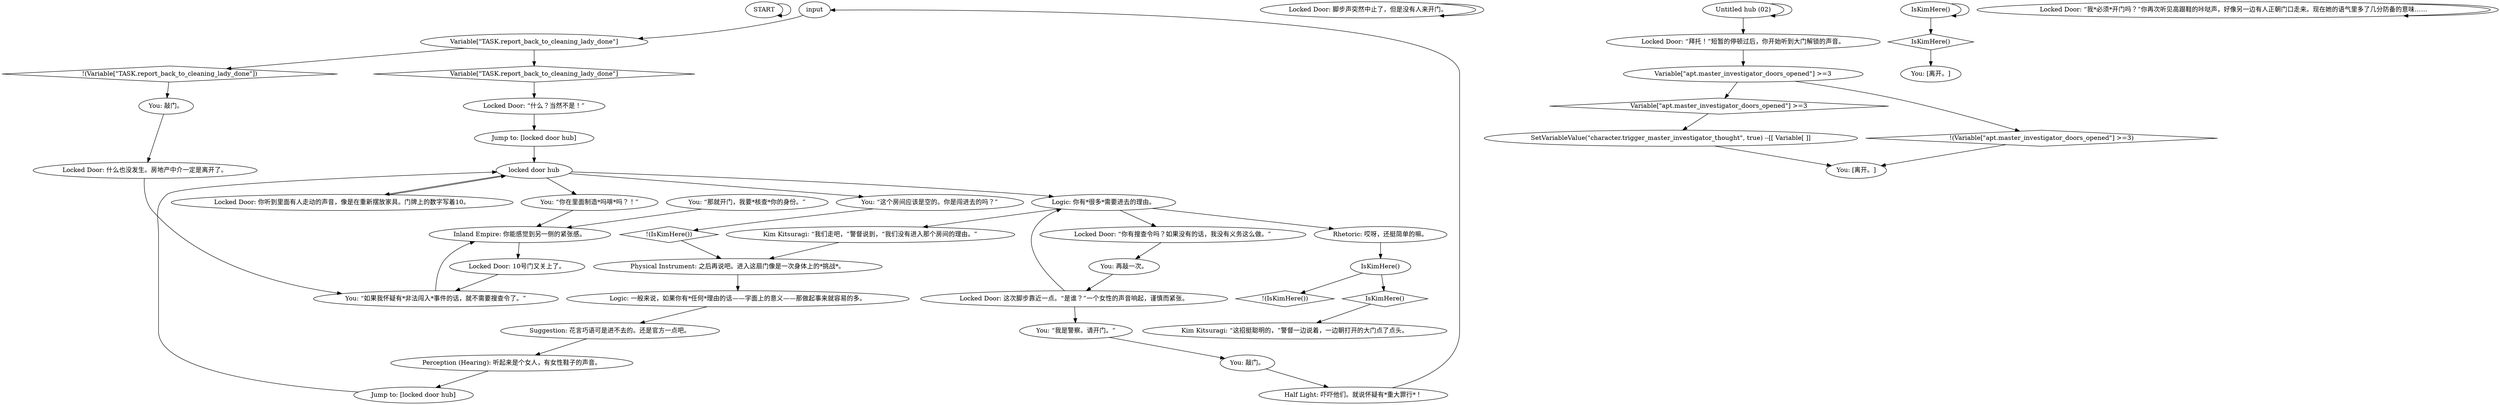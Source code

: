 # APT / EMPTY ROOM DOOR
# APARTMENT #10. A door leading to the apt with a real estate agent.
# ==================================================
digraph G {
	  0 [label="START"];
	  1 [label="input"];
	  2 [label="Suggestion: 花言巧语可是进不去的。还是官方一点吧。"];
	  3 [label="Jump to: [locked door hub]"];
	  4 [label="Half Light: 吓吓他们。就说怀疑有*重大罪行*！"];
	  5 [label="Locked Door: 脚步声突然中止了，但是没有人来开门。"];
	  6 [label="Inland Empire: 你能感觉到另一侧的紧张感。"];
	  7 [label="Locked Door: “拜托！”短暂的停顿过后，你开始听到大门解锁的声音。"];
	  8 [label="You: [离开。]"];
	  9 [label="Kim Kitsuragi: “我们走吧，”警督说到，“我们没有进入那个房间的理由。”"];
	  10 [label="You: “如果我怀疑有*非法闯入*事件的话，就不需要搜查令了。”"];
	  11 [label="Untitled hub (02)"];
	  12 [label="You: 敲门。"];
	  13 [label="Locked Door: 你听到里面有人走动的声音，像是在重新摆放家具。门牌上的数字写着10。"];
	  14 [label="You: 再敲一次。"];
	  15 [label="IsKimHere()"];
	  16 [label="IsKimHere()", shape=diamond];
	  17 [label="!(IsKimHere())", shape=diamond];
	  18 [label="Locked Door: “什么？当然不是！”"];
	  19 [label="Locked Door: 10号门又关上了。"];
	  20 [label="Perception (Hearing): 听起来是个女人，有女性鞋子的声音。"];
	  21 [label="Logic: 你有*很多*需要进去的理由。"];
	  22 [label="You: [离开。]"];
	  23 [label="Rhetoric: 哎呀，还挺简单的嘛。"];
	  24 [label="You: “你在里面制造*吗啡*吗？！”"];
	  25 [label="You: 敲门。"];
	  26 [label="Locked Door: “我*必须*开门吗？”你再次听见高跟鞋的咔哒声，好像另一边有人正朝门口走来。现在她的语气里多了几分防备的意味……"];
	  27 [label="Locked Door: “你有搜查令吗？如果没有的话，我没有义务这么做。”"];
	  28 [label="You: “那就开门，我要*核查*你的身份。”"];
	  29 [label="Locked Door: 这次脚步靠近一点。“是谁？”一个女性的声音响起，谨慎而紧张。"];
	  30 [label="SetVariableValue(\"character.trigger_master_investigator_thought\", true) --[[ Variable[ ]]"];
	  31 [label="IsKimHere()"];
	  32 [label="IsKimHere()", shape=diamond];
	  33 [label="!(IsKimHere())", shape=diamond];
	  34 [label="Variable[\"apt.master_investigator_doors_opened\"] >=3"];
	  35 [label="Variable[\"apt.master_investigator_doors_opened\"] >=3", shape=diamond];
	  36 [label="!(Variable[\"apt.master_investigator_doors_opened\"] >=3)", shape=diamond];
	  37 [label="You: “我是警察。请开门。”"];
	  38 [label="Kim Kitsuragi: “这招挺聪明的，”警督一边说着，一边朝打开的大门点了点头。"];
	  39 [label="Variable[\"TASK.report_back_to_cleaning_lady_done\"]"];
	  40 [label="Variable[\"TASK.report_back_to_cleaning_lady_done\"]", shape=diamond];
	  41 [label="!(Variable[\"TASK.report_back_to_cleaning_lady_done\"])", shape=diamond];
	  42 [label="Locked Door: 什么也没发生。房地产中介一定是离开了。"];
	  43 [label="Logic: 一般来说，如果你有*任何*理由的话——字面上的意义——那做起事来就容易的多。"];
	  44 [label="locked door hub"];
	  45 [label="Jump to: [locked door hub]"];
	  46 [label="You: “这个房间应该是空的。你是闯进去的吗？”"];
	  47 [label="Physical Instrument: 之后再说吧。进入这扇门像是一次身体上的*挑战*。"];
	  0 -> 0
	  1 -> 39
	  2 -> 20
	  3 -> 44
	  4 -> 1
	  5 -> 5
	  6 -> 19
	  7 -> 34
	  9 -> 47
	  10 -> 6
	  11 -> 11
	  11 -> 7
	  12 -> 42
	  13 -> 44
	  14 -> 29
	  15 -> 16
	  15 -> 15
	  16 -> 8
	  17 -> 47
	  18 -> 3
	  19 -> 10
	  20 -> 45
	  21 -> 9
	  21 -> 27
	  21 -> 23
	  23 -> 31
	  24 -> 6
	  25 -> 4
	  26 -> 26
	  27 -> 14
	  28 -> 6
	  29 -> 21
	  29 -> 37
	  30 -> 22
	  31 -> 32
	  31 -> 33
	  32 -> 38
	  34 -> 35
	  34 -> 36
	  35 -> 30
	  36 -> 22
	  37 -> 25
	  39 -> 40
	  39 -> 41
	  40 -> 18
	  41 -> 12
	  42 -> 10
	  43 -> 2
	  44 -> 24
	  44 -> 21
	  44 -> 13
	  44 -> 46
	  45 -> 44
	  46 -> 17
	  47 -> 43
}

